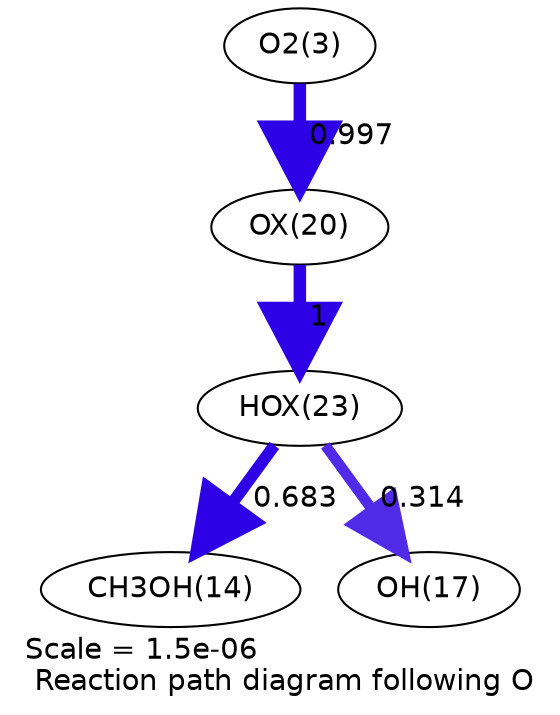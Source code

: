 digraph reaction_paths {
center=1;
s5 -> s36[fontname="Helvetica", penwidth=6, arrowsize=3, color="0.7, 1.5, 0.9"
, label=" 0.997"];
s36 -> s39[fontname="Helvetica", penwidth=6, arrowsize=3, color="0.7, 1.5, 0.9"
, label=" 1"];
s39 -> s16[fontname="Helvetica", penwidth=5.71, arrowsize=2.86, color="0.7, 1.18, 0.9"
, label=" 0.683"];
s39 -> s19[fontname="Helvetica", penwidth=5.13, arrowsize=2.56, color="0.7, 0.814, 0.9"
, label=" 0.314"];
s5 [ fontname="Helvetica", label="O2(3)"];
s16 [ fontname="Helvetica", label="CH3OH(14)"];
s19 [ fontname="Helvetica", label="OH(17)"];
s36 [ fontname="Helvetica", label="OX(20)"];
s39 [ fontname="Helvetica", label="HOX(23)"];
 label = "Scale = 1.5e-06\l Reaction path diagram following O";
 fontname = "Helvetica";
}
